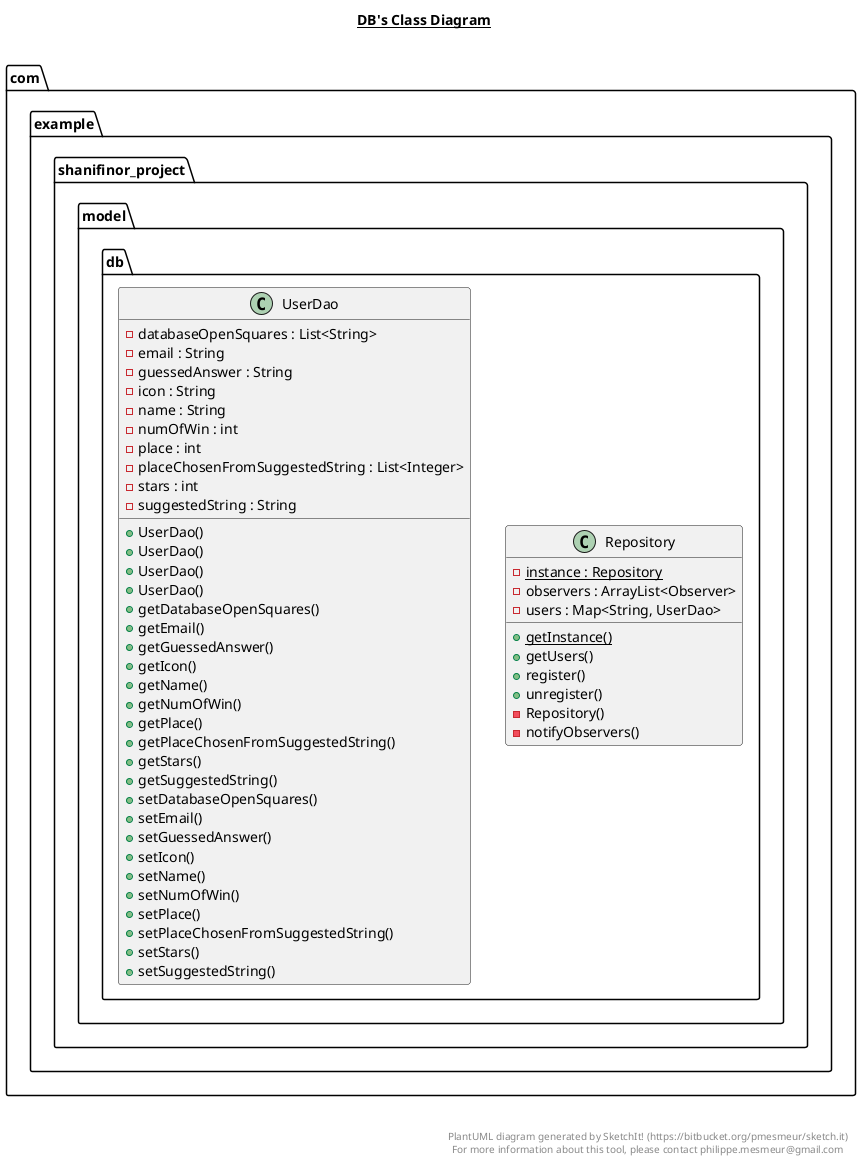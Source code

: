 @startuml

title __DB's Class Diagram__\n

  namespace com.example.shanifinor_project {
    namespace model.db {
      class com.example.shanifinor_project.model.db.Repository {
          {static} - instance : Repository
          - observers : ArrayList<Observer>
          - users : Map<String, UserDao>
          {static} + getInstance()
          + getUsers()
          + register()
          + unregister()
          - Repository()
          - notifyObservers()
      }
    }
  }
  

  namespace com.example.shanifinor_project {
    namespace model.db {
      class com.example.shanifinor_project.model.db.UserDao {
          - databaseOpenSquares : List<String>
          - email : String
          - guessedAnswer : String
          - icon : String
          - name : String
          - numOfWin : int
          - place : int
          - placeChosenFromSuggestedString : List<Integer>
          - stars : int
          - suggestedString : String
          + UserDao()
          + UserDao()
          + UserDao()
          + UserDao()
          + getDatabaseOpenSquares()
          + getEmail()
          + getGuessedAnswer()
          + getIcon()
          + getName()
          + getNumOfWin()
          + getPlace()
          + getPlaceChosenFromSuggestedString()
          + getStars()
          + getSuggestedString()
          + setDatabaseOpenSquares()
          + setEmail()
          + setGuessedAnswer()
          + setIcon()
          + setName()
          + setNumOfWin()
          + setPlace()
          + setPlaceChosenFromSuggestedString()
          + setStars()
          + setSuggestedString()
      }
    }
  }
  



right footer


PlantUML diagram generated by SketchIt! (https://bitbucket.org/pmesmeur/sketch.it)
For more information about this tool, please contact philippe.mesmeur@gmail.com
endfooter

@enduml
